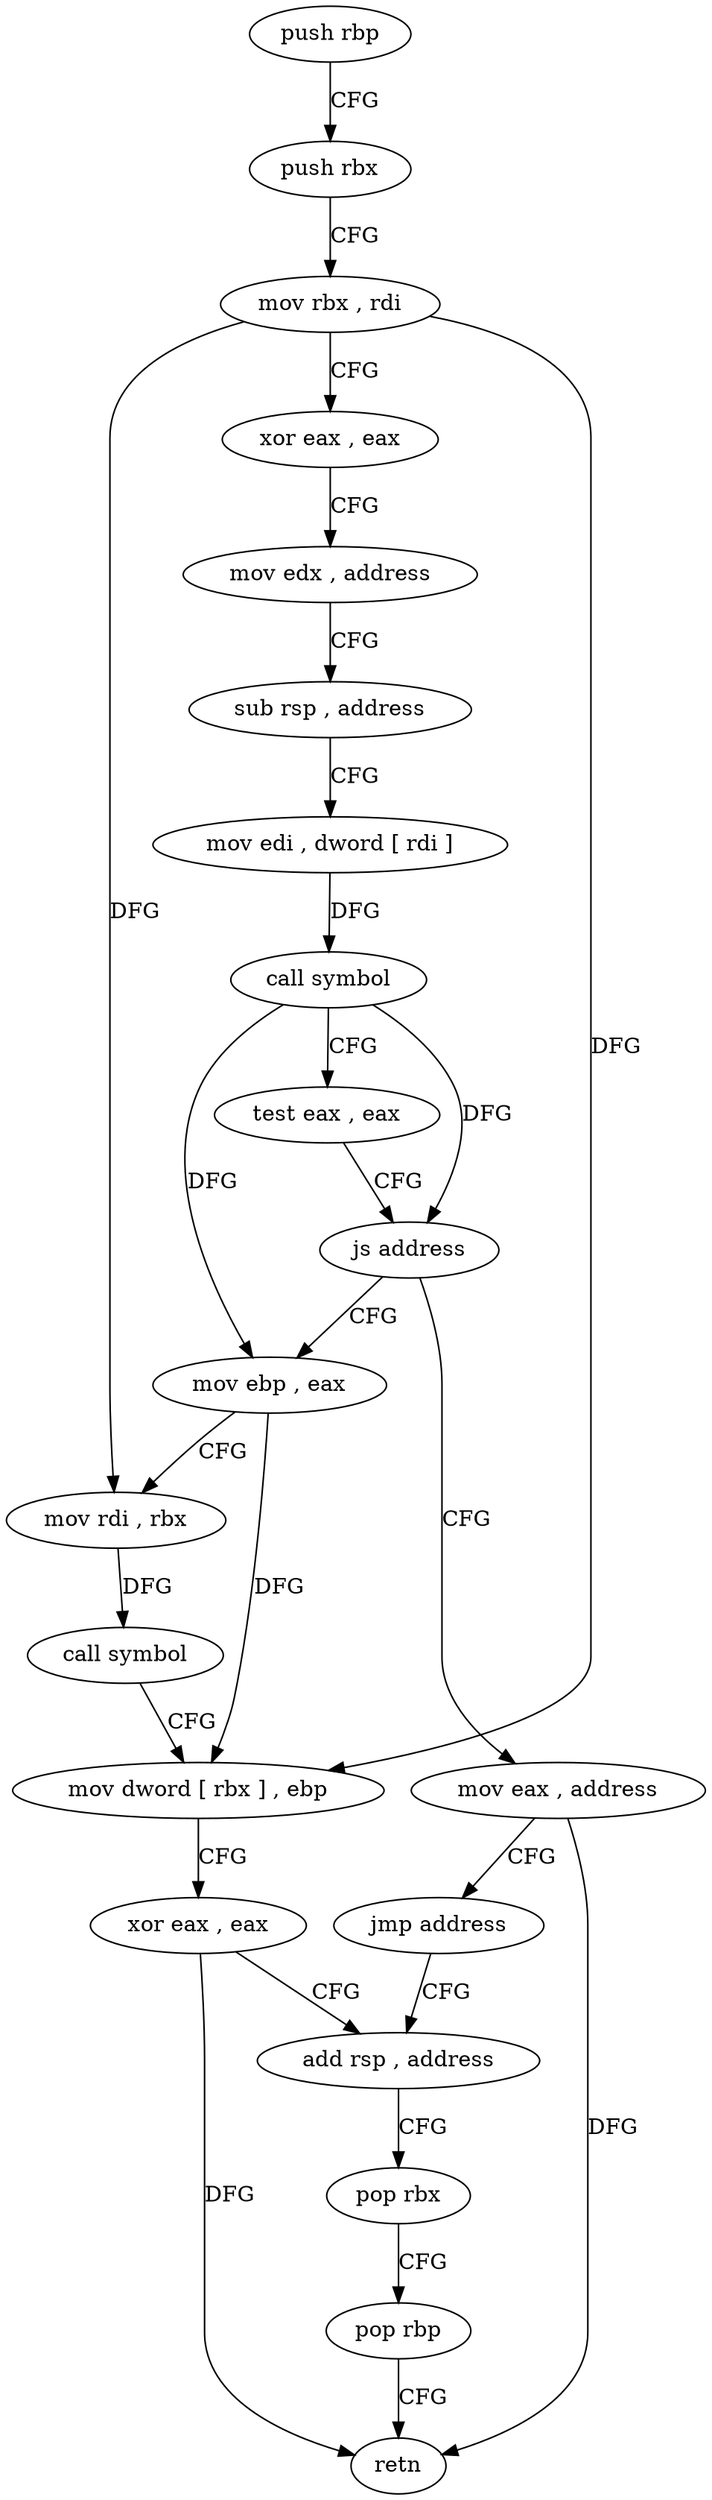 digraph "func" {
"4403024" [label = "push rbp" ]
"4403025" [label = "push rbx" ]
"4403026" [label = "mov rbx , rdi" ]
"4403029" [label = "xor eax , eax" ]
"4403031" [label = "mov edx , address" ]
"4403036" [label = "sub rsp , address" ]
"4403040" [label = "mov edi , dword [ rdi ]" ]
"4403042" [label = "call symbol" ]
"4403047" [label = "test eax , eax" ]
"4403049" [label = "js address" ]
"4403072" [label = "mov eax , address" ]
"4403051" [label = "mov ebp , eax" ]
"4403077" [label = "jmp address" ]
"4403065" [label = "add rsp , address" ]
"4403053" [label = "mov rdi , rbx" ]
"4403056" [label = "call symbol" ]
"4403061" [label = "mov dword [ rbx ] , ebp" ]
"4403063" [label = "xor eax , eax" ]
"4403069" [label = "pop rbx" ]
"4403070" [label = "pop rbp" ]
"4403071" [label = "retn" ]
"4403024" -> "4403025" [ label = "CFG" ]
"4403025" -> "4403026" [ label = "CFG" ]
"4403026" -> "4403029" [ label = "CFG" ]
"4403026" -> "4403053" [ label = "DFG" ]
"4403026" -> "4403061" [ label = "DFG" ]
"4403029" -> "4403031" [ label = "CFG" ]
"4403031" -> "4403036" [ label = "CFG" ]
"4403036" -> "4403040" [ label = "CFG" ]
"4403040" -> "4403042" [ label = "DFG" ]
"4403042" -> "4403047" [ label = "CFG" ]
"4403042" -> "4403049" [ label = "DFG" ]
"4403042" -> "4403051" [ label = "DFG" ]
"4403047" -> "4403049" [ label = "CFG" ]
"4403049" -> "4403072" [ label = "CFG" ]
"4403049" -> "4403051" [ label = "CFG" ]
"4403072" -> "4403077" [ label = "CFG" ]
"4403072" -> "4403071" [ label = "DFG" ]
"4403051" -> "4403053" [ label = "CFG" ]
"4403051" -> "4403061" [ label = "DFG" ]
"4403077" -> "4403065" [ label = "CFG" ]
"4403065" -> "4403069" [ label = "CFG" ]
"4403053" -> "4403056" [ label = "DFG" ]
"4403056" -> "4403061" [ label = "CFG" ]
"4403061" -> "4403063" [ label = "CFG" ]
"4403063" -> "4403065" [ label = "CFG" ]
"4403063" -> "4403071" [ label = "DFG" ]
"4403069" -> "4403070" [ label = "CFG" ]
"4403070" -> "4403071" [ label = "CFG" ]
}
